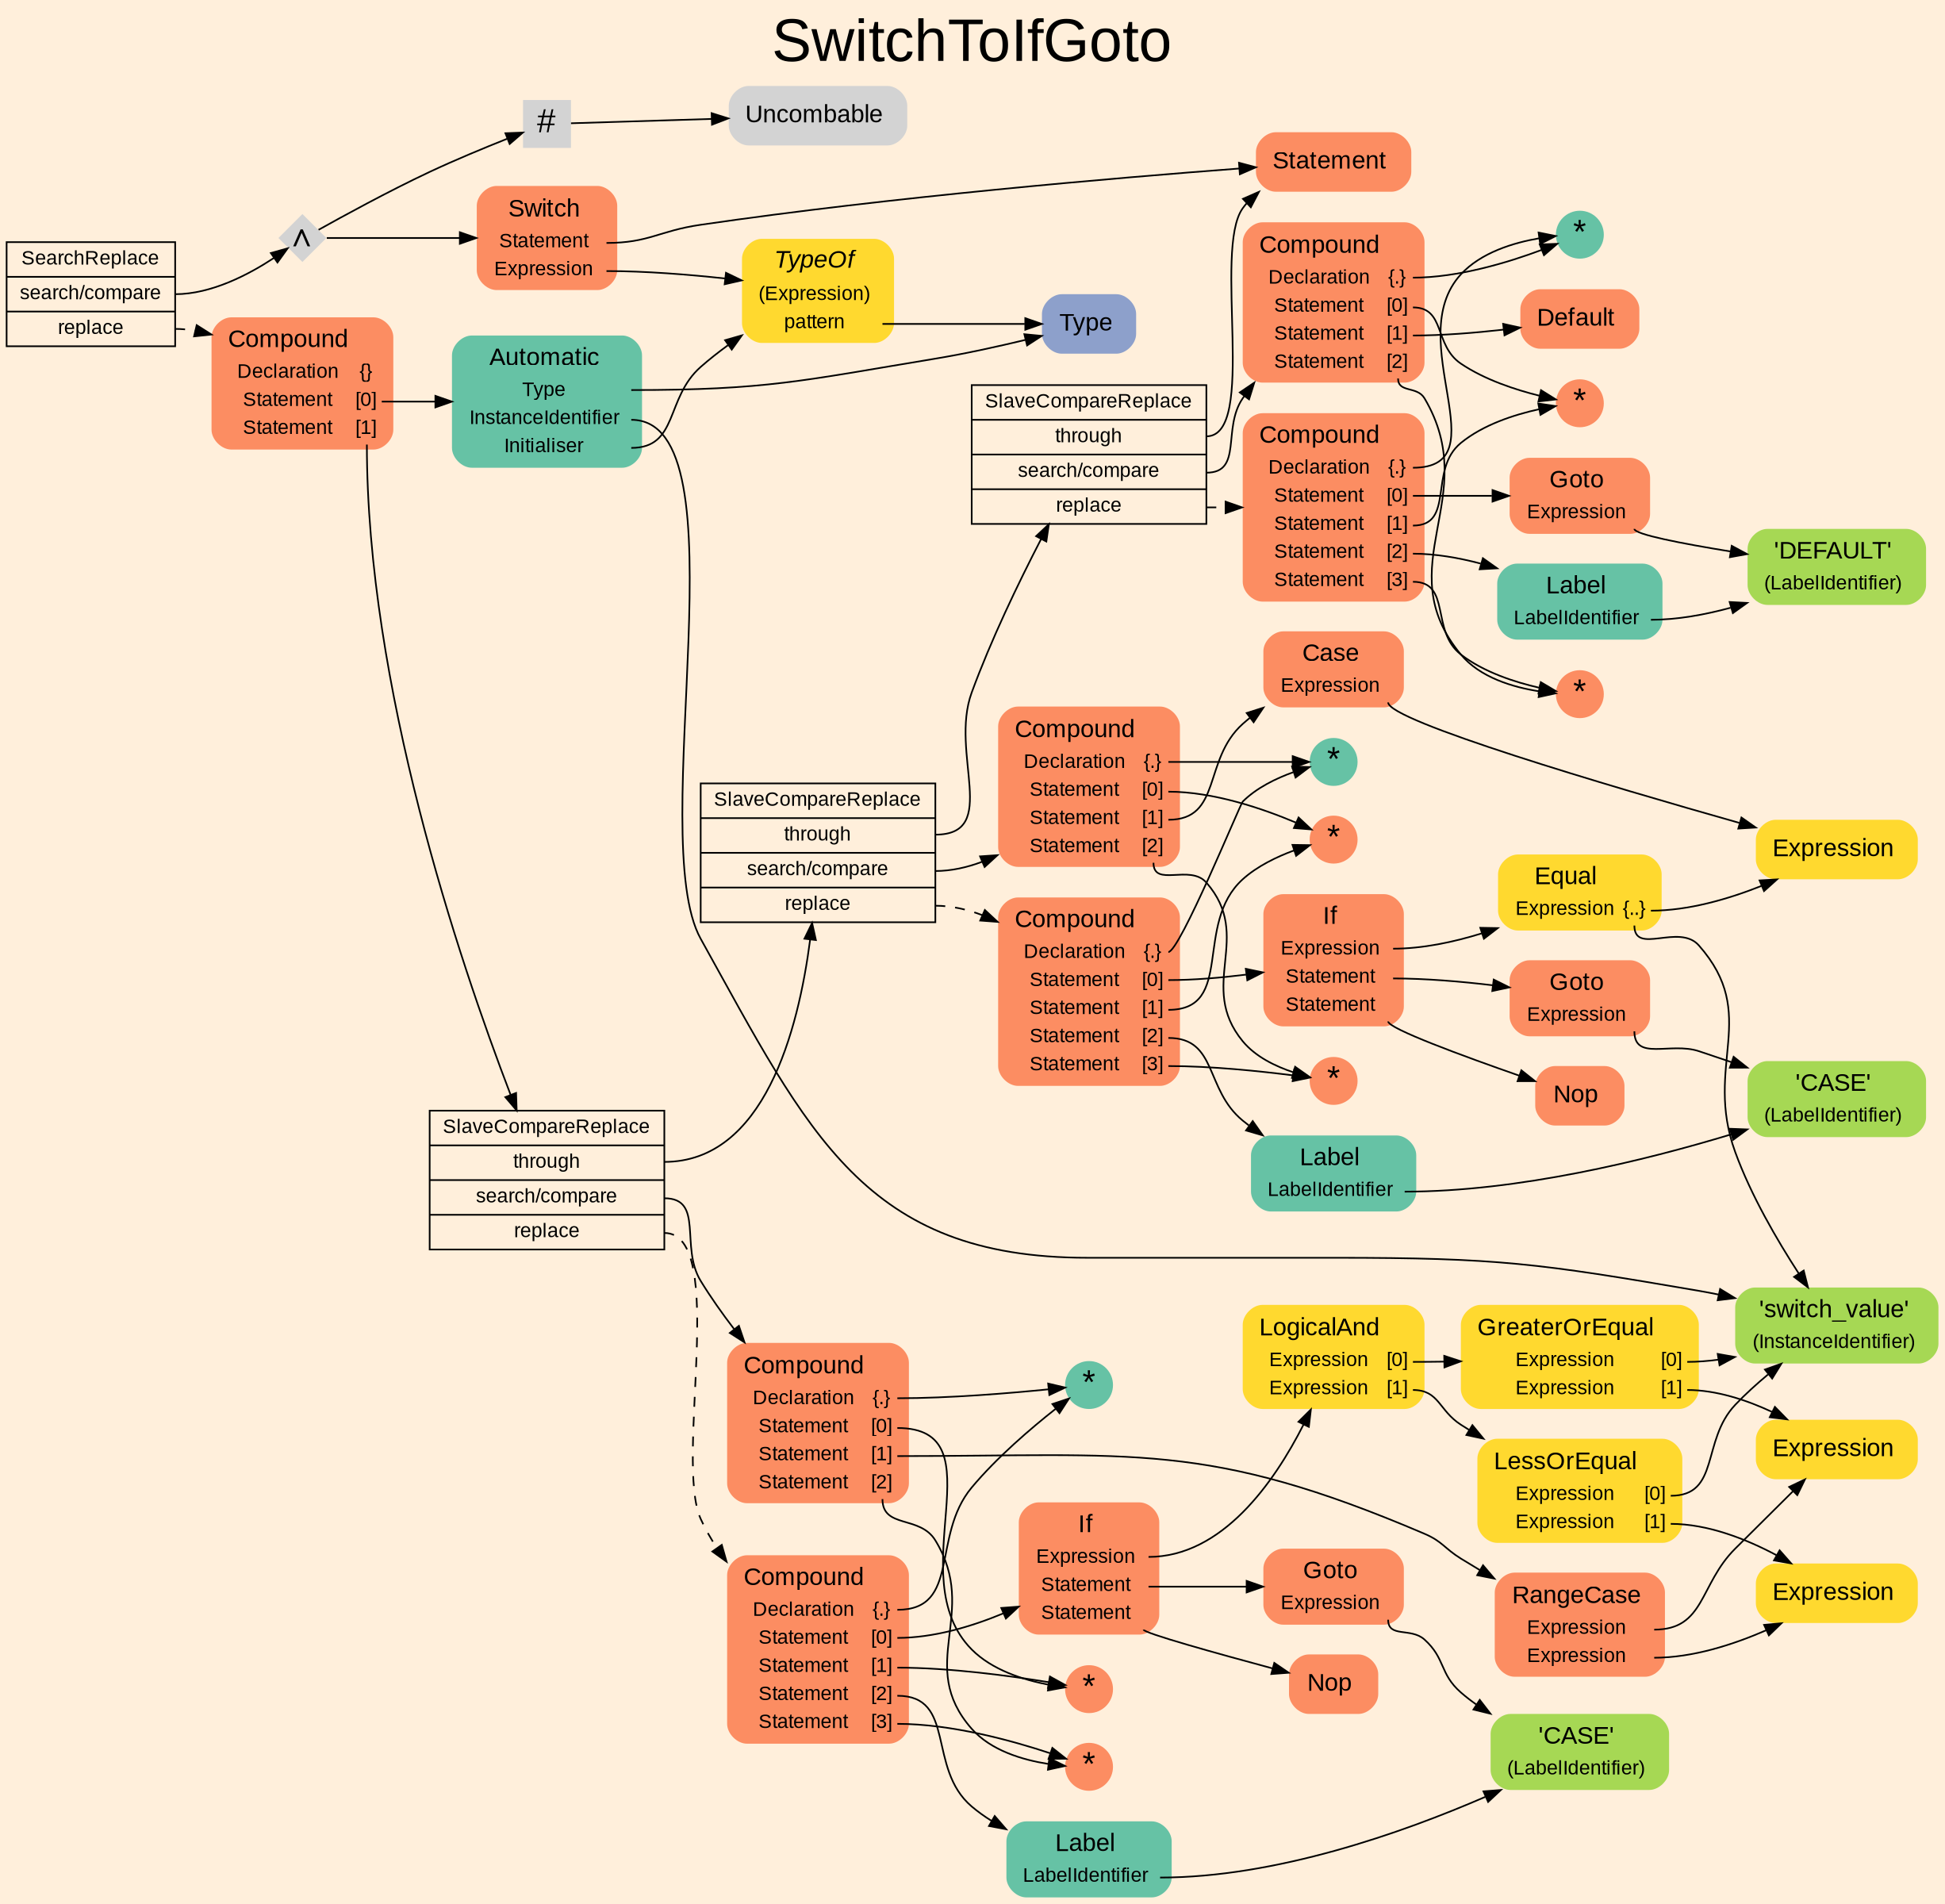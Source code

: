 digraph "SwitchToIfGoto" {
label = "SwitchToIfGoto"
labelloc = t
fontsize = "36"
graph [
    rankdir = "LR"
    ranksep = 0.3
    bgcolor = antiquewhite1
    color = black
    fontcolor = black
    fontname = "Arial"
];
node [
    fontname = "Arial"
];
edge [
    fontname = "Arial"
];

// -------------------- transformation figure --------------------
"CR#B-4-33" [
    // -------- block CR#B-4-33 ----------
    shape = "record"
    fillcolor = antiquewhite1
    label = "<fixed> SearchReplace | <port0> search/compare | <port1> replace"
    style = "filled"
    fontsize = "12"
    color = black
    fontcolor = black
];

"#B-2-760" [
    // -------- block #B-2-760 ----------
    shape = "diamond"
    label = <∧>
    style = "filled"
    fontsize = "20"
    penwidth = 0.0
    fixedsize = true
    width = 0.4
    height = 0.4
];

"#B-2-712" [
    // -------- block #B-2-712 ----------
    shape = "plaintext"
    fillcolor = "/set28/2"
    label = <<TABLE BORDER="0" CELLBORDER="0" CELLSPACING="0">
     <TR><TD><FONT POINT-SIZE="15.0">Switch</FONT></TD><TD></TD></TR>
     <TR><TD>Statement</TD><TD PORT="port0"></TD></TR>
     <TR><TD>Expression</TD><TD PORT="port1"></TD></TR>
    </TABLE>>
    style = "rounded,filled"
    fontsize = "12"
];

"#B-2-714" [
    // -------- block #B-2-714 ----------
    shape = "plaintext"
    fillcolor = "/set28/2"
    label = <<TABLE BORDER="0" CELLBORDER="0" CELLSPACING="0">
     <TR><TD><FONT POINT-SIZE="15.0">Statement</FONT></TD><TD></TD></TR>
    </TABLE>>
    style = "rounded,filled"
    fontsize = "12"
];

"#B-2-718" [
    // -------- block #B-2-718 ----------
    shape = "plaintext"
    fillcolor = "/set28/6"
    label = <<TABLE BORDER="0" CELLBORDER="0" CELLSPACING="0">
     <TR><TD><FONT POINT-SIZE="15.0"><I>TypeOf</I></FONT></TD><TD></TD></TR>
     <TR><TD>(Expression)</TD><TD PORT="port0"></TD></TR>
     <TR><TD>pattern</TD><TD PORT="port1"></TD></TR>
    </TABLE>>
    style = "rounded,filled"
    fontsize = "12"
];

"#B-2-715" [
    // -------- block #B-2-715 ----------
    shape = "plaintext"
    fillcolor = "/set28/3"
    label = <<TABLE BORDER="0" CELLBORDER="0" CELLSPACING="0">
     <TR><TD><FONT POINT-SIZE="15.0">Type</FONT></TD><TD></TD></TR>
    </TABLE>>
    style = "rounded,filled"
    fontsize = "12"
];

"#B-2-761" [
    // -------- block #B-2-761 ----------
    shape = "square"
    label = <#>
    style = "filled"
    fontsize = "20"
    penwidth = 0.0
    fixedsize = true
    width = 0.4
    height = 0.4
];

"#B-2-762" [
    // -------- block #B-2-762 ----------
    shape = "plaintext"
    label = <<TABLE BORDER="0" CELLBORDER="0" CELLSPACING="0">
     <TR><TD><FONT POINT-SIZE="15.0">Uncombable</FONT></TD><TD></TD></TR>
    </TABLE>>
    style = "rounded,filled"
    fontsize = "12"
];

"#B-2-713" [
    // -------- block #B-2-713 ----------
    shape = "plaintext"
    fillcolor = "/set28/2"
    label = <<TABLE BORDER="0" CELLBORDER="0" CELLSPACING="0">
     <TR><TD><FONT POINT-SIZE="15.0">Compound</FONT></TD><TD></TD></TR>
     <TR><TD>Declaration</TD><TD PORT="port0">{}</TD></TR>
     <TR><TD>Statement</TD><TD PORT="port1">[0]</TD></TR>
     <TR><TD>Statement</TD><TD PORT="port2">[1]</TD></TR>
    </TABLE>>
    style = "rounded,filled"
    fontsize = "12"
];

"#B-2-716" [
    // -------- block #B-2-716 ----------
    shape = "plaintext"
    fillcolor = "/set28/1"
    label = <<TABLE BORDER="0" CELLBORDER="0" CELLSPACING="0">
     <TR><TD><FONT POINT-SIZE="15.0">Automatic</FONT></TD><TD></TD></TR>
     <TR><TD>Type</TD><TD PORT="port0"></TD></TR>
     <TR><TD>InstanceIdentifier</TD><TD PORT="port1"></TD></TR>
     <TR><TD>Initialiser</TD><TD PORT="port2"></TD></TR>
    </TABLE>>
    style = "rounded,filled"
    fontsize = "12"
];

"#B-2-717" [
    // -------- block #B-2-717 ----------
    shape = "plaintext"
    fillcolor = "/set28/5"
    label = <<TABLE BORDER="0" CELLBORDER="0" CELLSPACING="0">
     <TR><TD><FONT POINT-SIZE="15.0">'switch_value'</FONT></TD><TD></TD></TR>
     <TR><TD>(InstanceIdentifier)</TD><TD PORT="port0"></TD></TR>
    </TABLE>>
    style = "rounded,filled"
    fontsize = "12"
];

"#B-2-759" [
    // -------- block #B-2-759 ----------
    shape = "record"
    fillcolor = antiquewhite1
    label = "<fixed> SlaveCompareReplace | <port0> through | <port1> search/compare | <port2> replace"
    style = "filled"
    fontsize = "12"
    color = black
    fontcolor = black
];

"#B-2-742" [
    // -------- block #B-2-742 ----------
    shape = "record"
    fillcolor = antiquewhite1
    label = "<fixed> SlaveCompareReplace | <port0> through | <port1> search/compare | <port2> replace"
    style = "filled"
    fontsize = "12"
    color = black
    fontcolor = black
];

"#B-2-728" [
    // -------- block #B-2-728 ----------
    shape = "record"
    fillcolor = antiquewhite1
    label = "<fixed> SlaveCompareReplace | <port0> through | <port1> search/compare | <port2> replace"
    style = "filled"
    fontsize = "12"
    color = black
    fontcolor = black
];

"#B-2-719" [
    // -------- block #B-2-719 ----------
    shape = "plaintext"
    fillcolor = "/set28/2"
    label = <<TABLE BORDER="0" CELLBORDER="0" CELLSPACING="0">
     <TR><TD><FONT POINT-SIZE="15.0">Compound</FONT></TD><TD></TD></TR>
     <TR><TD>Declaration</TD><TD PORT="port0">{.}</TD></TR>
     <TR><TD>Statement</TD><TD PORT="port1">[0]</TD></TR>
     <TR><TD>Statement</TD><TD PORT="port2">[1]</TD></TR>
     <TR><TD>Statement</TD><TD PORT="port3">[2]</TD></TR>
    </TABLE>>
    style = "rounded,filled"
    fontsize = "12"
];

"#B-2-721" [
    // -------- block #B-2-721 ----------
    shape = "circle"
    fillcolor = "/set28/1"
    label = <*>
    style = "filled"
    fontsize = "20"
    penwidth = 0.0
    fixedsize = true
    width = 0.4
    height = 0.4
];

"#B-2-722" [
    // -------- block #B-2-722 ----------
    shape = "circle"
    fillcolor = "/set28/2"
    label = <*>
    style = "filled"
    fontsize = "20"
    penwidth = 0.0
    fixedsize = true
    width = 0.4
    height = 0.4
];

"#B-2-724" [
    // -------- block #B-2-724 ----------
    shape = "plaintext"
    fillcolor = "/set28/2"
    label = <<TABLE BORDER="0" CELLBORDER="0" CELLSPACING="0">
     <TR><TD><FONT POINT-SIZE="15.0">Default</FONT></TD><TD></TD></TR>
    </TABLE>>
    style = "rounded,filled"
    fontsize = "12"
];

"#B-2-723" [
    // -------- block #B-2-723 ----------
    shape = "circle"
    fillcolor = "/set28/2"
    label = <*>
    style = "filled"
    fontsize = "20"
    penwidth = 0.0
    fixedsize = true
    width = 0.4
    height = 0.4
];

"#B-2-720" [
    // -------- block #B-2-720 ----------
    shape = "plaintext"
    fillcolor = "/set28/2"
    label = <<TABLE BORDER="0" CELLBORDER="0" CELLSPACING="0">
     <TR><TD><FONT POINT-SIZE="15.0">Compound</FONT></TD><TD></TD></TR>
     <TR><TD>Declaration</TD><TD PORT="port0">{.}</TD></TR>
     <TR><TD>Statement</TD><TD PORT="port1">[0]</TD></TR>
     <TR><TD>Statement</TD><TD PORT="port2">[1]</TD></TR>
     <TR><TD>Statement</TD><TD PORT="port3">[2]</TD></TR>
     <TR><TD>Statement</TD><TD PORT="port4">[3]</TD></TR>
    </TABLE>>
    style = "rounded,filled"
    fontsize = "12"
];

"#B-2-727" [
    // -------- block #B-2-727 ----------
    shape = "plaintext"
    fillcolor = "/set28/2"
    label = <<TABLE BORDER="0" CELLBORDER="0" CELLSPACING="0">
     <TR><TD><FONT POINT-SIZE="15.0">Goto</FONT></TD><TD></TD></TR>
     <TR><TD>Expression</TD><TD PORT="port0"></TD></TR>
    </TABLE>>
    style = "rounded,filled"
    fontsize = "12"
];

"#B-2-726" [
    // -------- block #B-2-726 ----------
    shape = "plaintext"
    fillcolor = "/set28/5"
    label = <<TABLE BORDER="0" CELLBORDER="0" CELLSPACING="0">
     <TR><TD><FONT POINT-SIZE="15.0">'DEFAULT'</FONT></TD><TD></TD></TR>
     <TR><TD>(LabelIdentifier)</TD><TD PORT="port0"></TD></TR>
    </TABLE>>
    style = "rounded,filled"
    fontsize = "12"
];

"#B-2-725" [
    // -------- block #B-2-725 ----------
    shape = "plaintext"
    fillcolor = "/set28/1"
    label = <<TABLE BORDER="0" CELLBORDER="0" CELLSPACING="0">
     <TR><TD><FONT POINT-SIZE="15.0">Label</FONT></TD><TD></TD></TR>
     <TR><TD>LabelIdentifier</TD><TD PORT="port0"></TD></TR>
    </TABLE>>
    style = "rounded,filled"
    fontsize = "12"
];

"#B-2-729" [
    // -------- block #B-2-729 ----------
    shape = "plaintext"
    fillcolor = "/set28/2"
    label = <<TABLE BORDER="0" CELLBORDER="0" CELLSPACING="0">
     <TR><TD><FONT POINT-SIZE="15.0">Compound</FONT></TD><TD></TD></TR>
     <TR><TD>Declaration</TD><TD PORT="port0">{.}</TD></TR>
     <TR><TD>Statement</TD><TD PORT="port1">[0]</TD></TR>
     <TR><TD>Statement</TD><TD PORT="port2">[1]</TD></TR>
     <TR><TD>Statement</TD><TD PORT="port3">[2]</TD></TR>
    </TABLE>>
    style = "rounded,filled"
    fontsize = "12"
];

"#B-2-731" [
    // -------- block #B-2-731 ----------
    shape = "circle"
    fillcolor = "/set28/1"
    label = <*>
    style = "filled"
    fontsize = "20"
    penwidth = 0.0
    fixedsize = true
    width = 0.4
    height = 0.4
];

"#B-2-732" [
    // -------- block #B-2-732 ----------
    shape = "circle"
    fillcolor = "/set28/2"
    label = <*>
    style = "filled"
    fontsize = "20"
    penwidth = 0.0
    fixedsize = true
    width = 0.4
    height = 0.4
];

"#B-2-734" [
    // -------- block #B-2-734 ----------
    shape = "plaintext"
    fillcolor = "/set28/2"
    label = <<TABLE BORDER="0" CELLBORDER="0" CELLSPACING="0">
     <TR><TD><FONT POINT-SIZE="15.0">Case</FONT></TD><TD></TD></TR>
     <TR><TD>Expression</TD><TD PORT="port0"></TD></TR>
    </TABLE>>
    style = "rounded,filled"
    fontsize = "12"
];

"#B-2-741" [
    // -------- block #B-2-741 ----------
    shape = "plaintext"
    fillcolor = "/set28/6"
    label = <<TABLE BORDER="0" CELLBORDER="0" CELLSPACING="0">
     <TR><TD><FONT POINT-SIZE="15.0">Expression</FONT></TD><TD></TD></TR>
    </TABLE>>
    style = "rounded,filled"
    fontsize = "12"
];

"#B-2-733" [
    // -------- block #B-2-733 ----------
    shape = "circle"
    fillcolor = "/set28/2"
    label = <*>
    style = "filled"
    fontsize = "20"
    penwidth = 0.0
    fixedsize = true
    width = 0.4
    height = 0.4
];

"#B-2-730" [
    // -------- block #B-2-730 ----------
    shape = "plaintext"
    fillcolor = "/set28/2"
    label = <<TABLE BORDER="0" CELLBORDER="0" CELLSPACING="0">
     <TR><TD><FONT POINT-SIZE="15.0">Compound</FONT></TD><TD></TD></TR>
     <TR><TD>Declaration</TD><TD PORT="port0">{.}</TD></TR>
     <TR><TD>Statement</TD><TD PORT="port1">[0]</TD></TR>
     <TR><TD>Statement</TD><TD PORT="port2">[1]</TD></TR>
     <TR><TD>Statement</TD><TD PORT="port3">[2]</TD></TR>
     <TR><TD>Statement</TD><TD PORT="port4">[3]</TD></TR>
    </TABLE>>
    style = "rounded,filled"
    fontsize = "12"
];

"#B-2-737" [
    // -------- block #B-2-737 ----------
    shape = "plaintext"
    fillcolor = "/set28/2"
    label = <<TABLE BORDER="0" CELLBORDER="0" CELLSPACING="0">
     <TR><TD><FONT POINT-SIZE="15.0">If</FONT></TD><TD></TD></TR>
     <TR><TD>Expression</TD><TD PORT="port0"></TD></TR>
     <TR><TD>Statement</TD><TD PORT="port1"></TD></TR>
     <TR><TD>Statement</TD><TD PORT="port2"></TD></TR>
    </TABLE>>
    style = "rounded,filled"
    fontsize = "12"
];

"#B-2-740" [
    // -------- block #B-2-740 ----------
    shape = "plaintext"
    fillcolor = "/set28/6"
    label = <<TABLE BORDER="0" CELLBORDER="0" CELLSPACING="0">
     <TR><TD><FONT POINT-SIZE="15.0">Equal</FONT></TD><TD></TD></TR>
     <TR><TD>Expression</TD><TD PORT="port0">{..}</TD></TR>
    </TABLE>>
    style = "rounded,filled"
    fontsize = "12"
];

"#B-2-739" [
    // -------- block #B-2-739 ----------
    shape = "plaintext"
    fillcolor = "/set28/2"
    label = <<TABLE BORDER="0" CELLBORDER="0" CELLSPACING="0">
     <TR><TD><FONT POINT-SIZE="15.0">Goto</FONT></TD><TD></TD></TR>
     <TR><TD>Expression</TD><TD PORT="port0"></TD></TR>
    </TABLE>>
    style = "rounded,filled"
    fontsize = "12"
];

"#B-2-736" [
    // -------- block #B-2-736 ----------
    shape = "plaintext"
    fillcolor = "/set28/5"
    label = <<TABLE BORDER="0" CELLBORDER="0" CELLSPACING="0">
     <TR><TD><FONT POINT-SIZE="15.0">'CASE'</FONT></TD><TD></TD></TR>
     <TR><TD>(LabelIdentifier)</TD><TD PORT="port0"></TD></TR>
    </TABLE>>
    style = "rounded,filled"
    fontsize = "12"
];

"#B-2-738" [
    // -------- block #B-2-738 ----------
    shape = "plaintext"
    fillcolor = "/set28/2"
    label = <<TABLE BORDER="0" CELLBORDER="0" CELLSPACING="0">
     <TR><TD><FONT POINT-SIZE="15.0">Nop</FONT></TD><TD></TD></TR>
    </TABLE>>
    style = "rounded,filled"
    fontsize = "12"
];

"#B-2-735" [
    // -------- block #B-2-735 ----------
    shape = "plaintext"
    fillcolor = "/set28/1"
    label = <<TABLE BORDER="0" CELLBORDER="0" CELLSPACING="0">
     <TR><TD><FONT POINT-SIZE="15.0">Label</FONT></TD><TD></TD></TR>
     <TR><TD>LabelIdentifier</TD><TD PORT="port0"></TD></TR>
    </TABLE>>
    style = "rounded,filled"
    fontsize = "12"
];

"#B-2-743" [
    // -------- block #B-2-743 ----------
    shape = "plaintext"
    fillcolor = "/set28/2"
    label = <<TABLE BORDER="0" CELLBORDER="0" CELLSPACING="0">
     <TR><TD><FONT POINT-SIZE="15.0">Compound</FONT></TD><TD></TD></TR>
     <TR><TD>Declaration</TD><TD PORT="port0">{.}</TD></TR>
     <TR><TD>Statement</TD><TD PORT="port1">[0]</TD></TR>
     <TR><TD>Statement</TD><TD PORT="port2">[1]</TD></TR>
     <TR><TD>Statement</TD><TD PORT="port3">[2]</TD></TR>
    </TABLE>>
    style = "rounded,filled"
    fontsize = "12"
];

"#B-2-745" [
    // -------- block #B-2-745 ----------
    shape = "circle"
    fillcolor = "/set28/1"
    label = <*>
    style = "filled"
    fontsize = "20"
    penwidth = 0.0
    fixedsize = true
    width = 0.4
    height = 0.4
];

"#B-2-746" [
    // -------- block #B-2-746 ----------
    shape = "circle"
    fillcolor = "/set28/2"
    label = <*>
    style = "filled"
    fontsize = "20"
    penwidth = 0.0
    fixedsize = true
    width = 0.4
    height = 0.4
];

"#B-2-748" [
    // -------- block #B-2-748 ----------
    shape = "plaintext"
    fillcolor = "/set28/2"
    label = <<TABLE BORDER="0" CELLBORDER="0" CELLSPACING="0">
     <TR><TD><FONT POINT-SIZE="15.0">RangeCase</FONT></TD><TD></TD></TR>
     <TR><TD>Expression</TD><TD PORT="port0"></TD></TR>
     <TR><TD>Expression</TD><TD PORT="port1"></TD></TR>
    </TABLE>>
    style = "rounded,filled"
    fontsize = "12"
];

"#B-2-757" [
    // -------- block #B-2-757 ----------
    shape = "plaintext"
    fillcolor = "/set28/6"
    label = <<TABLE BORDER="0" CELLBORDER="0" CELLSPACING="0">
     <TR><TD><FONT POINT-SIZE="15.0">Expression</FONT></TD><TD></TD></TR>
    </TABLE>>
    style = "rounded,filled"
    fontsize = "12"
];

"#B-2-758" [
    // -------- block #B-2-758 ----------
    shape = "plaintext"
    fillcolor = "/set28/6"
    label = <<TABLE BORDER="0" CELLBORDER="0" CELLSPACING="0">
     <TR><TD><FONT POINT-SIZE="15.0">Expression</FONT></TD><TD></TD></TR>
    </TABLE>>
    style = "rounded,filled"
    fontsize = "12"
];

"#B-2-747" [
    // -------- block #B-2-747 ----------
    shape = "circle"
    fillcolor = "/set28/2"
    label = <*>
    style = "filled"
    fontsize = "20"
    penwidth = 0.0
    fixedsize = true
    width = 0.4
    height = 0.4
];

"#B-2-744" [
    // -------- block #B-2-744 ----------
    shape = "plaintext"
    fillcolor = "/set28/2"
    label = <<TABLE BORDER="0" CELLBORDER="0" CELLSPACING="0">
     <TR><TD><FONT POINT-SIZE="15.0">Compound</FONT></TD><TD></TD></TR>
     <TR><TD>Declaration</TD><TD PORT="port0">{.}</TD></TR>
     <TR><TD>Statement</TD><TD PORT="port1">[0]</TD></TR>
     <TR><TD>Statement</TD><TD PORT="port2">[1]</TD></TR>
     <TR><TD>Statement</TD><TD PORT="port3">[2]</TD></TR>
     <TR><TD>Statement</TD><TD PORT="port4">[3]</TD></TR>
    </TABLE>>
    style = "rounded,filled"
    fontsize = "12"
];

"#B-2-751" [
    // -------- block #B-2-751 ----------
    shape = "plaintext"
    fillcolor = "/set28/2"
    label = <<TABLE BORDER="0" CELLBORDER="0" CELLSPACING="0">
     <TR><TD><FONT POINT-SIZE="15.0">If</FONT></TD><TD></TD></TR>
     <TR><TD>Expression</TD><TD PORT="port0"></TD></TR>
     <TR><TD>Statement</TD><TD PORT="port1"></TD></TR>
     <TR><TD>Statement</TD><TD PORT="port2"></TD></TR>
    </TABLE>>
    style = "rounded,filled"
    fontsize = "12"
];

"#B-2-754" [
    // -------- block #B-2-754 ----------
    shape = "plaintext"
    fillcolor = "/set28/6"
    label = <<TABLE BORDER="0" CELLBORDER="0" CELLSPACING="0">
     <TR><TD><FONT POINT-SIZE="15.0">LogicalAnd</FONT></TD><TD></TD></TR>
     <TR><TD>Expression</TD><TD PORT="port0">[0]</TD></TR>
     <TR><TD>Expression</TD><TD PORT="port1">[1]</TD></TR>
    </TABLE>>
    style = "rounded,filled"
    fontsize = "12"
];

"#B-2-755" [
    // -------- block #B-2-755 ----------
    shape = "plaintext"
    fillcolor = "/set28/6"
    label = <<TABLE BORDER="0" CELLBORDER="0" CELLSPACING="0">
     <TR><TD><FONT POINT-SIZE="15.0">GreaterOrEqual</FONT></TD><TD></TD></TR>
     <TR><TD>Expression</TD><TD PORT="port0">[0]</TD></TR>
     <TR><TD>Expression</TD><TD PORT="port1">[1]</TD></TR>
    </TABLE>>
    style = "rounded,filled"
    fontsize = "12"
];

"#B-2-756" [
    // -------- block #B-2-756 ----------
    shape = "plaintext"
    fillcolor = "/set28/6"
    label = <<TABLE BORDER="0" CELLBORDER="0" CELLSPACING="0">
     <TR><TD><FONT POINT-SIZE="15.0">LessOrEqual</FONT></TD><TD></TD></TR>
     <TR><TD>Expression</TD><TD PORT="port0">[0]</TD></TR>
     <TR><TD>Expression</TD><TD PORT="port1">[1]</TD></TR>
    </TABLE>>
    style = "rounded,filled"
    fontsize = "12"
];

"#B-2-753" [
    // -------- block #B-2-753 ----------
    shape = "plaintext"
    fillcolor = "/set28/2"
    label = <<TABLE BORDER="0" CELLBORDER="0" CELLSPACING="0">
     <TR><TD><FONT POINT-SIZE="15.0">Goto</FONT></TD><TD></TD></TR>
     <TR><TD>Expression</TD><TD PORT="port0"></TD></TR>
    </TABLE>>
    style = "rounded,filled"
    fontsize = "12"
];

"#B-2-750" [
    // -------- block #B-2-750 ----------
    shape = "plaintext"
    fillcolor = "/set28/5"
    label = <<TABLE BORDER="0" CELLBORDER="0" CELLSPACING="0">
     <TR><TD><FONT POINT-SIZE="15.0">'CASE'</FONT></TD><TD></TD></TR>
     <TR><TD>(LabelIdentifier)</TD><TD PORT="port0"></TD></TR>
    </TABLE>>
    style = "rounded,filled"
    fontsize = "12"
];

"#B-2-752" [
    // -------- block #B-2-752 ----------
    shape = "plaintext"
    fillcolor = "/set28/2"
    label = <<TABLE BORDER="0" CELLBORDER="0" CELLSPACING="0">
     <TR><TD><FONT POINT-SIZE="15.0">Nop</FONT></TD><TD></TD></TR>
    </TABLE>>
    style = "rounded,filled"
    fontsize = "12"
];

"#B-2-749" [
    // -------- block #B-2-749 ----------
    shape = "plaintext"
    fillcolor = "/set28/1"
    label = <<TABLE BORDER="0" CELLBORDER="0" CELLSPACING="0">
     <TR><TD><FONT POINT-SIZE="15.0">Label</FONT></TD><TD></TD></TR>
     <TR><TD>LabelIdentifier</TD><TD PORT="port0"></TD></TR>
    </TABLE>>
    style = "rounded,filled"
    fontsize = "12"
];

"CR#B-4-33":port0 -> "#B-2-760" [
    color = black
    fontcolor = black
];

"CR#B-4-33":port1 -> "#B-2-713" [
    style="dashed"
    color = black
    fontcolor = black
];

"#B-2-760" -> "#B-2-712" [
    color = black
    fontcolor = black
];

"#B-2-760" -> "#B-2-761" [
    color = black
    fontcolor = black
];

"#B-2-712":port0 -> "#B-2-714" [
    color = black
    fontcolor = black
];

"#B-2-712":port1 -> "#B-2-718" [
    color = black
    fontcolor = black
];

"#B-2-718":port1 -> "#B-2-715" [
    color = black
    fontcolor = black
];

"#B-2-761" -> "#B-2-762" [
    color = black
    fontcolor = black
];

"#B-2-713":port1 -> "#B-2-716" [
    color = black
    fontcolor = black
];

"#B-2-713":port2 -> "#B-2-759" [
    color = black
    fontcolor = black
];

"#B-2-716":port0 -> "#B-2-715" [
    color = black
    fontcolor = black
];

"#B-2-716":port1 -> "#B-2-717" [
    color = black
    fontcolor = black
];

"#B-2-716":port2 -> "#B-2-718" [
    color = black
    fontcolor = black
];

"#B-2-759":port0 -> "#B-2-742" [
    color = black
    fontcolor = black
];

"#B-2-759":port1 -> "#B-2-743" [
    color = black
    fontcolor = black
];

"#B-2-759":port2 -> "#B-2-744" [
    style="dashed"
    color = black
    fontcolor = black
];

"#B-2-742":port0 -> "#B-2-728" [
    color = black
    fontcolor = black
];

"#B-2-742":port1 -> "#B-2-729" [
    color = black
    fontcolor = black
];

"#B-2-742":port2 -> "#B-2-730" [
    style="dashed"
    color = black
    fontcolor = black
];

"#B-2-728":port0 -> "#B-2-714" [
    color = black
    fontcolor = black
];

"#B-2-728":port1 -> "#B-2-719" [
    color = black
    fontcolor = black
];

"#B-2-728":port2 -> "#B-2-720" [
    style="dashed"
    color = black
    fontcolor = black
];

"#B-2-719":port0 -> "#B-2-721" [
    color = black
    fontcolor = black
];

"#B-2-719":port1 -> "#B-2-722" [
    color = black
    fontcolor = black
];

"#B-2-719":port2 -> "#B-2-724" [
    color = black
    fontcolor = black
];

"#B-2-719":port3 -> "#B-2-723" [
    color = black
    fontcolor = black
];

"#B-2-720":port0 -> "#B-2-721" [
    color = black
    fontcolor = black
];

"#B-2-720":port1 -> "#B-2-727" [
    color = black
    fontcolor = black
];

"#B-2-720":port2 -> "#B-2-722" [
    color = black
    fontcolor = black
];

"#B-2-720":port3 -> "#B-2-725" [
    color = black
    fontcolor = black
];

"#B-2-720":port4 -> "#B-2-723" [
    color = black
    fontcolor = black
];

"#B-2-727":port0 -> "#B-2-726" [
    color = black
    fontcolor = black
];

"#B-2-725":port0 -> "#B-2-726" [
    color = black
    fontcolor = black
];

"#B-2-729":port0 -> "#B-2-731" [
    color = black
    fontcolor = black
];

"#B-2-729":port1 -> "#B-2-732" [
    color = black
    fontcolor = black
];

"#B-2-729":port2 -> "#B-2-734" [
    color = black
    fontcolor = black
];

"#B-2-729":port3 -> "#B-2-733" [
    color = black
    fontcolor = black
];

"#B-2-734":port0 -> "#B-2-741" [
    color = black
    fontcolor = black
];

"#B-2-730":port0 -> "#B-2-731" [
    color = black
    fontcolor = black
];

"#B-2-730":port1 -> "#B-2-737" [
    color = black
    fontcolor = black
];

"#B-2-730":port2 -> "#B-2-732" [
    color = black
    fontcolor = black
];

"#B-2-730":port3 -> "#B-2-735" [
    color = black
    fontcolor = black
];

"#B-2-730":port4 -> "#B-2-733" [
    color = black
    fontcolor = black
];

"#B-2-737":port0 -> "#B-2-740" [
    color = black
    fontcolor = black
];

"#B-2-737":port1 -> "#B-2-739" [
    color = black
    fontcolor = black
];

"#B-2-737":port2 -> "#B-2-738" [
    color = black
    fontcolor = black
];

"#B-2-740":port0 -> "#B-2-717" [
    color = black
    fontcolor = black
];

"#B-2-740":port0 -> "#B-2-741" [
    color = black
    fontcolor = black
];

"#B-2-739":port0 -> "#B-2-736" [
    color = black
    fontcolor = black
];

"#B-2-735":port0 -> "#B-2-736" [
    color = black
    fontcolor = black
];

"#B-2-743":port0 -> "#B-2-745" [
    color = black
    fontcolor = black
];

"#B-2-743":port1 -> "#B-2-746" [
    color = black
    fontcolor = black
];

"#B-2-743":port2 -> "#B-2-748" [
    color = black
    fontcolor = black
];

"#B-2-743":port3 -> "#B-2-747" [
    color = black
    fontcolor = black
];

"#B-2-748":port0 -> "#B-2-757" [
    color = black
    fontcolor = black
];

"#B-2-748":port1 -> "#B-2-758" [
    color = black
    fontcolor = black
];

"#B-2-744":port0 -> "#B-2-745" [
    color = black
    fontcolor = black
];

"#B-2-744":port1 -> "#B-2-751" [
    color = black
    fontcolor = black
];

"#B-2-744":port2 -> "#B-2-746" [
    color = black
    fontcolor = black
];

"#B-2-744":port3 -> "#B-2-749" [
    color = black
    fontcolor = black
];

"#B-2-744":port4 -> "#B-2-747" [
    color = black
    fontcolor = black
];

"#B-2-751":port0 -> "#B-2-754" [
    color = black
    fontcolor = black
];

"#B-2-751":port1 -> "#B-2-753" [
    color = black
    fontcolor = black
];

"#B-2-751":port2 -> "#B-2-752" [
    color = black
    fontcolor = black
];

"#B-2-754":port0 -> "#B-2-755" [
    color = black
    fontcolor = black
];

"#B-2-754":port1 -> "#B-2-756" [
    color = black
    fontcolor = black
];

"#B-2-755":port0 -> "#B-2-717" [
    color = black
    fontcolor = black
];

"#B-2-755":port1 -> "#B-2-757" [
    color = black
    fontcolor = black
];

"#B-2-756":port0 -> "#B-2-717" [
    color = black
    fontcolor = black
];

"#B-2-756":port1 -> "#B-2-758" [
    color = black
    fontcolor = black
];

"#B-2-753":port0 -> "#B-2-750" [
    color = black
    fontcolor = black
];

"#B-2-749":port0 -> "#B-2-750" [
    color = black
    fontcolor = black
];


}
